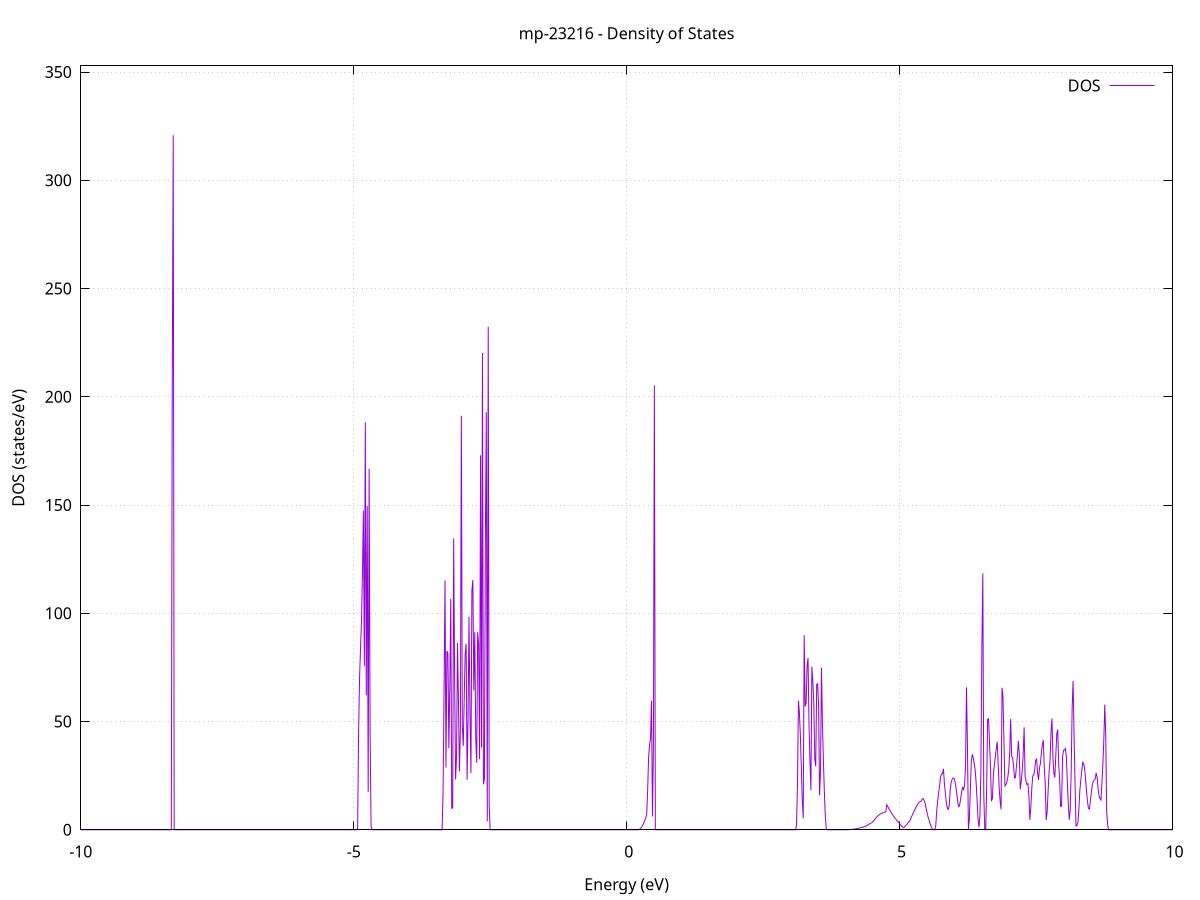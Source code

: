 set title 'mp-23216 - Density of States'
set xlabel 'Energy (eV)'
set ylabel 'DOS (states/eV)'
set grid
set xrange [-10:10]
set yrange [0:352.880]
set xzeroaxis lt -1
set terminal png size 800,600
set output 'mp-23216_dos_gnuplot.png'
plot '-' using 1:2 with lines title 'DOS'
-24.757000 0.000000
-24.739400 0.000000
-24.721800 0.000000
-24.704200 0.000000
-24.686600 0.000000
-24.669000 0.000000
-24.651400 0.000000
-24.633800 0.000000
-24.616200 0.000000
-24.598600 0.000000
-24.581000 0.000000
-24.563500 0.000000
-24.545900 0.000000
-24.528300 0.000000
-24.510700 0.000000
-24.493100 0.000000
-24.475500 0.000000
-24.457900 0.000000
-24.440300 0.000000
-24.422700 0.000000
-24.405100 0.000000
-24.387500 0.000000
-24.369900 0.000000
-24.352300 0.000000
-24.334700 0.000000
-24.317100 0.000000
-24.299500 0.000000
-24.282000 0.000000
-24.264400 0.000000
-24.246800 0.000000
-24.229200 0.000000
-24.211600 0.000000
-24.194000 0.000000
-24.176400 0.000000
-24.158800 0.000000
-24.141200 0.000000
-24.123600 0.000000
-24.106000 0.000000
-24.088400 0.000000
-24.070800 0.000000
-24.053200 0.000000
-24.035600 0.000000
-24.018000 0.000000
-24.000400 0.000000
-23.982900 0.000000
-23.965300 0.000000
-23.947700 0.000000
-23.930100 0.000000
-23.912500 0.000000
-23.894900 0.000000
-23.877300 0.000000
-23.859700 0.000000
-23.842100 0.000000
-23.824500 0.000000
-23.806900 0.000000
-23.789300 0.000000
-23.771700 0.000000
-23.754100 0.000000
-23.736500 0.000000
-23.718900 0.000000
-23.701300 0.000000
-23.683800 0.000000
-23.666200 0.000000
-23.648600 0.000000
-23.631000 0.000000
-23.613400 0.000000
-23.595800 0.000000
-23.578200 0.000000
-23.560600 0.000000
-23.543000 0.000000
-23.525400 0.000000
-23.507800 0.000000
-23.490200 0.000000
-23.472600 0.000000
-23.455000 0.000000
-23.437400 0.000000
-23.419800 0.000000
-23.402300 0.000000
-23.384700 0.000000
-23.367100 0.000000
-23.349500 0.000000
-23.331900 0.000000
-23.314300 0.000000
-23.296700 0.000000
-23.279100 0.000000
-23.261500 0.000000
-23.243900 0.000000
-23.226300 0.000000
-23.208700 0.000000
-23.191100 0.000000
-23.173500 0.000000
-23.155900 0.000000
-23.138300 0.000000
-23.120700 0.000000
-23.103200 0.000000
-23.085600 0.000000
-23.068000 0.000000
-23.050400 0.000000
-23.032800 0.000000
-23.015200 0.000000
-22.997600 0.000000
-22.980000 0.000000
-22.962400 0.000000
-22.944800 0.000000
-22.927200 0.000000
-22.909600 0.000000
-22.892000 0.000000
-22.874400 0.000000
-22.856800 0.000000
-22.839200 0.000000
-22.821600 0.000000
-22.804100 0.000000
-22.786500 0.000000
-22.768900 0.000000
-22.751300 0.000000
-22.733700 0.000000
-22.716100 0.000000
-22.698500 0.000000
-22.680900 0.000000
-22.663300 0.000000
-22.645700 0.000000
-22.628100 0.000000
-22.610500 0.000000
-22.592900 0.000000
-22.575300 0.000000
-22.557700 0.000000
-22.540100 0.000000
-22.522600 0.000000
-22.505000 0.000000
-22.487400 0.000000
-22.469800 0.000000
-22.452200 0.000000
-22.434600 0.000000
-22.417000 0.000000
-22.399400 0.000000
-22.381800 0.000000
-22.364200 0.000000
-22.346600 0.000000
-22.329000 0.000000
-22.311400 0.000000
-22.293800 0.000000
-22.276200 0.000000
-22.258600 0.000000
-22.241000 0.000000
-22.223500 0.000000
-22.205900 0.000000
-22.188300 0.000000
-22.170700 0.000000
-22.153100 0.000000
-22.135500 0.000000
-22.117900 0.000000
-22.100300 0.000000
-22.082700 0.000000
-22.065100 0.000000
-22.047500 0.000000
-22.029900 0.000000
-22.012300 0.000000
-21.994700 0.000000
-21.977100 0.000000
-21.959500 0.000000
-21.942000 0.000000
-21.924400 0.000000
-21.906800 0.000000
-21.889200 0.000000
-21.871600 0.000000
-21.854000 0.000000
-21.836400 0.000000
-21.818800 0.000000
-21.801200 0.000000
-21.783600 0.000000
-21.766000 0.000000
-21.748400 0.000000
-21.730800 0.000000
-21.713200 0.000000
-21.695600 0.000000
-21.678000 0.000000
-21.660400 0.000000
-21.642900 0.000000
-21.625300 0.000000
-21.607700 0.000000
-21.590100 0.000000
-21.572500 0.000000
-21.554900 0.000000
-21.537300 0.000000
-21.519700 0.000000
-21.502100 0.000000
-21.484500 0.000000
-21.466900 0.000000
-21.449300 0.000000
-21.431700 0.000000
-21.414100 0.000000
-21.396500 0.000000
-21.378900 0.000000
-21.361300 0.000000
-21.343800 0.000000
-21.326200 0.000000
-21.308600 0.000000
-21.291000 0.000000
-21.273400 0.000000
-21.255800 0.000000
-21.238200 0.000000
-21.220600 0.000000
-21.203000 0.000000
-21.185400 0.000000
-21.167800 0.000000
-21.150200 0.000000
-21.132600 0.000000
-21.115000 0.000000
-21.097400 0.000000
-21.079800 0.000000
-21.062300 0.000000
-21.044700 0.000000
-21.027100 0.000000
-21.009500 0.000000
-20.991900 0.000000
-20.974300 0.000000
-20.956700 0.000000
-20.939100 0.000000
-20.921500 0.000000
-20.903900 0.000000
-20.886300 0.000000
-20.868700 0.000000
-20.851100 0.000000
-20.833500 0.000000
-20.815900 0.000000
-20.798300 0.000000
-20.780700 0.000000
-20.763200 0.000000
-20.745600 0.000000
-20.728000 0.000000
-20.710400 0.000000
-20.692800 0.000000
-20.675200 0.000000
-20.657600 0.000000
-20.640000 0.000000
-20.622400 0.000000
-20.604800 0.000000
-20.587200 0.000000
-20.569600 0.000000
-20.552000 0.000000
-20.534400 0.000000
-20.516800 0.000000
-20.499200 0.000000
-20.481600 0.000000
-20.464100 0.000000
-20.446500 0.000000
-20.428900 0.000000
-20.411300 0.000000
-20.393700 0.000000
-20.376100 0.000000
-20.358500 0.000000
-20.340900 0.000000
-20.323300 0.000000
-20.305700 0.000000
-20.288100 0.000000
-20.270500 0.000000
-20.252900 0.000000
-20.235300 0.000000
-20.217700 0.000000
-20.200100 0.000000
-20.182600 0.000000
-20.165000 0.000000
-20.147400 0.000000
-20.129800 0.000000
-20.112200 0.000000
-20.094600 0.000000
-20.077000 0.000000
-20.059400 0.000000
-20.041800 0.000000
-20.024200 0.000000
-20.006600 0.000000
-19.989000 0.000000
-19.971400 0.000000
-19.953800 0.000000
-19.936200 0.000000
-19.918600 0.000000
-19.901000 0.000000
-19.883500 0.000000
-19.865900 0.000000
-19.848300 0.000000
-19.830700 0.000000
-19.813100 0.000000
-19.795500 0.000000
-19.777900 0.000000
-19.760300 0.000000
-19.742700 0.000000
-19.725100 0.000000
-19.707500 0.000000
-19.689900 0.000000
-19.672300 0.000000
-19.654700 0.000000
-19.637100 0.000000
-19.619500 0.000000
-19.601900 0.000000
-19.584400 0.000000
-19.566800 0.000000
-19.549200 0.000000
-19.531600 0.000000
-19.514000 0.000000
-19.496400 0.000000
-19.478800 0.000000
-19.461200 0.000000
-19.443600 0.000000
-19.426000 0.000000
-19.408400 0.000000
-19.390800 0.000000
-19.373200 0.000000
-19.355600 0.000000
-19.338000 0.000000
-19.320400 0.000000
-19.302900 0.000000
-19.285300 0.000000
-19.267700 0.000000
-19.250100 0.000000
-19.232500 0.000000
-19.214900 0.000000
-19.197300 0.000000
-19.179700 0.000000
-19.162100 0.000000
-19.144500 0.000000
-19.126900 0.000000
-19.109300 0.000000
-19.091700 0.000000
-19.074100 0.000000
-19.056500 0.000000
-19.038900 0.000000
-19.021300 0.000000
-19.003800 0.000000
-18.986200 0.000000
-18.968600 0.000000
-18.951000 0.000000
-18.933400 0.000000
-18.915800 0.000000
-18.898200 0.000000
-18.880600 0.000000
-18.863000 0.000000
-18.845400 0.000000
-18.827800 0.000000
-18.810200 0.000000
-18.792600 0.000000
-18.775000 0.000000
-18.757400 0.000000
-18.739800 0.000000
-18.722200 0.000000
-18.704700 0.000000
-18.687100 0.000000
-18.669500 0.000000
-18.651900 0.000000
-18.634300 0.000000
-18.616700 0.000000
-18.599100 0.000000
-18.581500 0.000000
-18.563900 0.000000
-18.546300 0.000000
-18.528700 0.000000
-18.511100 0.000000
-18.493500 0.000000
-18.475900 0.000000
-18.458300 0.000000
-18.440700 0.000000
-18.423200 0.000000
-18.405600 0.000000
-18.388000 0.000000
-18.370400 0.000000
-18.352800 0.000000
-18.335200 0.000000
-18.317600 0.000000
-18.300000 0.000000
-18.282400 0.000000
-18.264800 0.000000
-18.247200 0.000000
-18.229600 0.000000
-18.212000 0.000000
-18.194400 0.000000
-18.176800 0.000000
-18.159200 0.000000
-18.141600 0.000000
-18.124100 0.000000
-18.106500 0.000000
-18.088900 0.000000
-18.071300 0.000000
-18.053700 0.000000
-18.036100 0.000000
-18.018500 0.000000
-18.000900 0.000000
-17.983300 0.000000
-17.965700 0.000000
-17.948100 0.000000
-17.930500 0.000000
-17.912900 0.000000
-17.895300 0.000000
-17.877700 0.000000
-17.860100 0.000000
-17.842500 0.000000
-17.825000 0.000000
-17.807400 0.000000
-17.789800 0.000000
-17.772200 0.000000
-17.754600 0.000000
-17.737000 0.000000
-17.719400 0.000000
-17.701800 0.000000
-17.684200 0.000000
-17.666600 0.000000
-17.649000 0.000000
-17.631400 0.000000
-17.613800 0.000000
-17.596200 0.000000
-17.578600 0.000000
-17.561000 0.000000
-17.543500 0.000000
-17.525900 0.000000
-17.508300 0.000000
-17.490700 0.000000
-17.473100 0.000000
-17.455500 0.000000
-17.437900 0.000000
-17.420300 0.000000
-17.402700 0.000000
-17.385100 0.000000
-17.367500 0.000000
-17.349900 0.000000
-17.332300 0.000000
-17.314700 0.000000
-17.297100 0.000000
-17.279500 0.000000
-17.261900 0.000000
-17.244400 0.000000
-17.226800 0.000000
-17.209200 0.000000
-17.191600 0.000000
-17.174000 0.000000
-17.156400 0.000000
-17.138800 0.000000
-17.121200 0.000000
-17.103600 0.000000
-17.086000 0.000000
-17.068400 0.000000
-17.050800 0.000000
-17.033200 0.000000
-17.015600 0.000000
-16.998000 0.000000
-16.980400 0.000000
-16.962800 0.000000
-16.945300 0.000000
-16.927700 0.000000
-16.910100 0.000000
-16.892500 0.000000
-16.874900 0.000000
-16.857300 0.000000
-16.839700 0.000000
-16.822100 0.000000
-16.804500 0.000000
-16.786900 0.000000
-16.769300 0.000000
-16.751700 0.000000
-16.734100 0.000000
-16.716500 0.000000
-16.698900 0.000000
-16.681300 0.000000
-16.663800 0.000000
-16.646200 0.000000
-16.628600 0.000000
-16.611000 0.000000
-16.593400 0.000000
-16.575800 0.000000
-16.558200 0.000000
-16.540600 0.000000
-16.523000 0.000000
-16.505400 0.000000
-16.487800 0.000000
-16.470200 0.000000
-16.452600 0.000000
-16.435000 0.000000
-16.417400 0.000000
-16.399800 0.000000
-16.382200 0.000000
-16.364700 0.000000
-16.347100 0.000000
-16.329500 0.000000
-16.311900 0.000000
-16.294300 0.000000
-16.276700 0.000000
-16.259100 0.000000
-16.241500 0.000000
-16.223900 0.000000
-16.206300 0.000000
-16.188700 0.000000
-16.171100 0.000000
-16.153500 0.000000
-16.135900 0.000000
-16.118300 0.000000
-16.100700 0.000000
-16.083100 0.000000
-16.065600 0.000000
-16.048000 0.000000
-16.030400 0.000000
-16.012800 0.000000
-15.995200 0.000000
-15.977600 0.000000
-15.960000 0.000000
-15.942400 0.000000
-15.924800 0.000000
-15.907200 0.000000
-15.889600 0.000000
-15.872000 10.724600
-15.854400 101.477800
-15.836800 117.515300
-15.819200 420.176900
-15.801600 0.000000
-15.784100 0.000000
-15.766500 0.000000
-15.748900 0.000000
-15.731300 0.000000
-15.713700 0.000000
-15.696100 0.000000
-15.678500 0.000000
-15.660900 0.000000
-15.643300 0.000000
-15.625700 0.000000
-15.608100 0.000000
-15.590500 0.000000
-15.572900 0.000000
-15.555300 0.000000
-15.537700 0.000000
-15.520100 0.000000
-15.502500 0.000000
-15.485000 0.000000
-15.467400 0.000000
-15.449800 0.000000
-15.432200 0.000000
-15.414600 0.000000
-15.397000 0.000000
-15.379400 0.000000
-15.361800 0.000000
-15.344200 0.000000
-15.326600 0.000000
-15.309000 0.000000
-15.291400 211.716500
-15.273800 554.254300
-15.256200 466.461200
-15.238600 0.017600
-15.221000 0.000000
-15.203400 0.000000
-15.185900 0.000000
-15.168300 0.000000
-15.150700 0.000000
-15.133100 0.000000
-15.115500 0.000000
-15.097900 0.000000
-15.080300 0.000000
-15.062700 0.000000
-15.045100 0.000000
-15.027500 0.000000
-15.009900 0.000000
-14.992300 0.000000
-14.974700 0.000000
-14.957100 0.000000
-14.939500 0.000000
-14.921900 0.000000
-14.904400 0.000000
-14.886800 0.000000
-14.869200 0.000000
-14.851600 0.000000
-14.834000 0.000000
-14.816400 0.000000
-14.798800 0.000000
-14.781200 0.000000
-14.763600 0.000000
-14.746000 0.000000
-14.728400 0.000000
-14.710800 0.000000
-14.693200 0.000000
-14.675600 0.000000
-14.658000 0.000000
-14.640400 0.000000
-14.622800 0.000000
-14.605300 0.000000
-14.587700 0.000000
-14.570100 0.000000
-14.552500 0.000000
-14.534900 0.000000
-14.517300 0.000000
-14.499700 0.000000
-14.482100 0.000000
-14.464500 0.000000
-14.446900 0.000000
-14.429300 0.000000
-14.411700 0.000000
-14.394100 0.000000
-14.376500 0.000000
-14.358900 0.000000
-14.341300 0.000000
-14.323700 0.000000
-14.306200 0.000000
-14.288600 0.000000
-14.271000 0.000000
-14.253400 0.000000
-14.235800 0.000000
-14.218200 0.000000
-14.200600 0.000000
-14.183000 0.000000
-14.165400 0.000000
-14.147800 0.000000
-14.130200 0.000000
-14.112600 0.000000
-14.095000 0.000000
-14.077400 0.000000
-14.059800 0.000000
-14.042200 0.000000
-14.024700 0.000000
-14.007100 0.000000
-13.989500 0.000000
-13.971900 0.000000
-13.954300 0.000000
-13.936700 0.000000
-13.919100 0.000000
-13.901500 0.000000
-13.883900 0.000000
-13.866300 0.000000
-13.848700 0.000000
-13.831100 0.000000
-13.813500 0.000000
-13.795900 0.000000
-13.778300 0.000000
-13.760700 0.000000
-13.743100 0.000000
-13.725600 0.000000
-13.708000 0.000000
-13.690400 0.000000
-13.672800 0.000000
-13.655200 0.000000
-13.637600 0.000000
-13.620000 0.000000
-13.602400 0.000000
-13.584800 0.000000
-13.567200 0.000000
-13.549600 0.000000
-13.532000 0.000000
-13.514400 0.000000
-13.496800 0.000000
-13.479200 0.000000
-13.461600 0.000000
-13.444000 0.000000
-13.426500 0.000000
-13.408900 0.000000
-13.391300 0.000000
-13.373700 0.000000
-13.356100 0.000000
-13.338500 0.000000
-13.320900 0.000000
-13.303300 0.000000
-13.285700 0.000000
-13.268100 0.000000
-13.250500 0.000000
-13.232900 0.000000
-13.215300 0.000000
-13.197700 0.000000
-13.180100 0.000000
-13.162500 0.000000
-13.145000 0.000000
-13.127400 0.000000
-13.109800 0.000000
-13.092200 0.000000
-13.074600 0.000000
-13.057000 0.000000
-13.039400 0.000000
-13.021800 0.000000
-13.004200 0.000000
-12.986600 0.000000
-12.969000 0.000000
-12.951400 0.000000
-12.933800 0.000000
-12.916200 0.000000
-12.898600 0.000000
-12.881000 0.000000
-12.863400 0.000000
-12.845900 0.000000
-12.828300 0.000000
-12.810700 0.000000
-12.793100 0.000000
-12.775500 0.000000
-12.757900 0.000000
-12.740300 0.000000
-12.722700 0.000000
-12.705100 0.000000
-12.687500 0.000000
-12.669900 0.000000
-12.652300 0.000000
-12.634700 0.000000
-12.617100 0.000000
-12.599500 0.000000
-12.581900 0.000000
-12.564300 0.000000
-12.546800 0.000000
-12.529200 0.000000
-12.511600 0.000000
-12.494000 0.000000
-12.476400 0.000000
-12.458800 0.000000
-12.441200 0.000000
-12.423600 0.000000
-12.406000 0.000000
-12.388400 0.000000
-12.370800 0.000000
-12.353200 0.000000
-12.335600 0.000000
-12.318000 0.000000
-12.300400 0.000000
-12.282800 0.000000
-12.265300 0.000000
-12.247700 0.000000
-12.230100 0.000000
-12.212500 0.000000
-12.194900 0.000000
-12.177300 0.000000
-12.159700 0.000000
-12.142100 0.000000
-12.124500 0.000000
-12.106900 0.000000
-12.089300 0.000000
-12.071700 0.000000
-12.054100 0.000000
-12.036500 0.000000
-12.018900 0.000000
-12.001300 0.000000
-11.983700 0.000000
-11.966200 0.000000
-11.948600 0.000000
-11.931000 0.000000
-11.913400 0.000000
-11.895800 0.000000
-11.878200 0.000000
-11.860600 0.000000
-11.843000 0.000000
-11.825400 0.000000
-11.807800 0.000000
-11.790200 0.000000
-11.772600 0.000000
-11.755000 0.000000
-11.737400 0.000000
-11.719800 0.000000
-11.702200 0.000000
-11.684600 0.000000
-11.667100 0.000000
-11.649500 0.000000
-11.631900 0.000000
-11.614300 0.000000
-11.596700 0.000000
-11.579100 0.000000
-11.561500 0.000000
-11.543900 0.000000
-11.526300 0.000000
-11.508700 0.000000
-11.491100 0.000000
-11.473500 0.000000
-11.455900 0.000000
-11.438300 0.000000
-11.420700 0.000000
-11.403100 0.000000
-11.385600 0.000000
-11.368000 0.000000
-11.350400 0.000000
-11.332800 0.000000
-11.315200 0.000000
-11.297600 0.000000
-11.280000 0.000000
-11.262400 0.000000
-11.244800 0.000000
-11.227200 0.000000
-11.209600 0.000000
-11.192000 0.000000
-11.174400 0.000000
-11.156800 0.000000
-11.139200 0.000000
-11.121600 0.000000
-11.104000 0.000000
-11.086500 0.000000
-11.068900 0.000000
-11.051300 0.000000
-11.033700 0.000000
-11.016100 0.000000
-10.998500 0.000000
-10.980900 0.000000
-10.963300 0.000000
-10.945700 0.000000
-10.928100 0.000000
-10.910500 0.000000
-10.892900 0.000000
-10.875300 0.000000
-10.857700 0.000000
-10.840100 0.000000
-10.822500 0.000000
-10.804900 0.000000
-10.787400 0.000000
-10.769800 0.000000
-10.752200 0.000000
-10.734600 0.000000
-10.717000 0.000000
-10.699400 0.000000
-10.681800 0.000000
-10.664200 0.000000
-10.646600 0.000000
-10.629000 0.000000
-10.611400 0.000000
-10.593800 0.000000
-10.576200 0.000000
-10.558600 0.000000
-10.541000 0.000000
-10.523400 0.000000
-10.505900 0.000000
-10.488300 0.000000
-10.470700 0.000000
-10.453100 0.000000
-10.435500 0.000000
-10.417900 0.000000
-10.400300 0.000000
-10.382700 0.000000
-10.365100 0.000000
-10.347500 0.000000
-10.329900 0.000000
-10.312300 0.000000
-10.294700 0.000000
-10.277100 0.000000
-10.259500 0.000000
-10.241900 0.000000
-10.224300 0.000000
-10.206800 0.000000
-10.189200 0.000000
-10.171600 0.000000
-10.154000 0.000000
-10.136400 0.000000
-10.118800 0.000000
-10.101200 0.000000
-10.083600 0.000000
-10.066000 0.000000
-10.048400 0.000000
-10.030800 0.000000
-10.013200 0.000000
-9.995600 0.000000
-9.978000 0.000000
-9.960400 0.000000
-9.942800 0.000000
-9.925200 0.000000
-9.907700 0.000000
-9.890100 0.000000
-9.872500 0.000000
-9.854900 0.000000
-9.837300 0.000000
-9.819700 0.000000
-9.802100 0.000000
-9.784500 0.000000
-9.766900 0.000000
-9.749300 0.000000
-9.731700 0.000000
-9.714100 0.000000
-9.696500 0.000000
-9.678900 0.000000
-9.661300 0.000000
-9.643700 0.000000
-9.626200 0.000000
-9.608600 0.000000
-9.591000 0.000000
-9.573400 0.000000
-9.555800 0.000000
-9.538200 0.000000
-9.520600 0.000000
-9.503000 0.000000
-9.485400 0.000000
-9.467800 0.000000
-9.450200 0.000000
-9.432600 0.000000
-9.415000 0.000000
-9.397400 0.000000
-9.379800 0.000000
-9.362200 0.000000
-9.344600 0.000000
-9.327100 0.000000
-9.309500 0.000000
-9.291900 0.000000
-9.274300 0.000000
-9.256700 0.000000
-9.239100 0.000000
-9.221500 0.000000
-9.203900 0.000000
-9.186300 0.000000
-9.168700 0.000000
-9.151100 0.000000
-9.133500 0.000000
-9.115900 0.000000
-9.098300 0.000000
-9.080700 0.000000
-9.063100 0.000000
-9.045500 0.000000
-9.028000 0.000000
-9.010400 0.000000
-8.992800 0.000000
-8.975200 0.000000
-8.957600 0.000000
-8.940000 0.000000
-8.922400 0.000000
-8.904800 0.000000
-8.887200 0.000000
-8.869600 0.000000
-8.852000 0.000000
-8.834400 0.000000
-8.816800 0.000000
-8.799200 0.000000
-8.781600 0.000000
-8.764000 0.000000
-8.746500 0.000000
-8.728900 0.000000
-8.711300 0.000000
-8.693700 0.000000
-8.676100 0.000000
-8.658500 0.000000
-8.640900 0.000000
-8.623300 0.000000
-8.605700 0.000000
-8.588100 0.000000
-8.570500 0.000000
-8.552900 0.000000
-8.535300 0.000000
-8.517700 0.000000
-8.500100 0.000000
-8.482500 0.000000
-8.464900 0.000000
-8.447400 0.000000
-8.429800 0.000000
-8.412200 0.000000
-8.394600 0.000000
-8.377000 0.000000
-8.359400 0.000000
-8.341800 0.000000
-8.324200 206.878000
-8.306600 320.799900
-8.289000 0.000000
-8.271400 0.000000
-8.253800 0.000000
-8.236200 0.000000
-8.218600 0.000000
-8.201000 0.000000
-8.183400 0.000000
-8.165800 0.000000
-8.148300 0.000000
-8.130700 0.000000
-8.113100 0.000000
-8.095500 0.000000
-8.077900 0.000000
-8.060300 0.000000
-8.042700 0.000000
-8.025100 0.000000
-8.007500 0.000000
-7.989900 0.000000
-7.972300 0.000000
-7.954700 0.000000
-7.937100 0.000000
-7.919500 0.000000
-7.901900 0.000000
-7.884300 0.000000
-7.866800 0.000000
-7.849200 0.000000
-7.831600 0.000000
-7.814000 0.000000
-7.796400 0.000000
-7.778800 0.000000
-7.761200 0.000000
-7.743600 0.000000
-7.726000 0.000000
-7.708400 0.000000
-7.690800 0.000000
-7.673200 0.000000
-7.655600 0.000000
-7.638000 0.000000
-7.620400 0.000000
-7.602800 0.000000
-7.585200 0.000000
-7.567700 0.000000
-7.550100 0.000000
-7.532500 0.000000
-7.514900 0.000000
-7.497300 0.000000
-7.479700 0.000000
-7.462100 0.000000
-7.444500 0.000000
-7.426900 0.000000
-7.409300 0.000000
-7.391700 0.000000
-7.374100 0.000000
-7.356500 0.000000
-7.338900 0.000000
-7.321300 0.000000
-7.303700 0.000000
-7.286200 0.000000
-7.268600 0.000000
-7.251000 0.000000
-7.233400 0.000000
-7.215800 0.000000
-7.198200 0.000000
-7.180600 0.000000
-7.163000 0.000000
-7.145400 0.000000
-7.127800 0.000000
-7.110200 0.000000
-7.092600 0.000000
-7.075000 0.000000
-7.057400 0.000000
-7.039800 0.000000
-7.022200 0.000000
-7.004600 0.000000
-6.987100 0.000000
-6.969500 0.000000
-6.951900 0.000000
-6.934300 0.000000
-6.916700 0.000000
-6.899100 0.000000
-6.881500 0.000000
-6.863900 0.000000
-6.846300 0.000000
-6.828700 0.000000
-6.811100 0.000000
-6.793500 0.000000
-6.775900 0.000000
-6.758300 0.000000
-6.740700 0.000000
-6.723100 0.000000
-6.705500 0.000000
-6.688000 0.000000
-6.670400 0.000000
-6.652800 0.000000
-6.635200 0.000000
-6.617600 0.000000
-6.600000 0.000000
-6.582400 0.000000
-6.564800 0.000000
-6.547200 0.000000
-6.529600 0.000000
-6.512000 0.000000
-6.494400 0.000000
-6.476800 0.000000
-6.459200 0.000000
-6.441600 0.000000
-6.424000 0.000000
-6.406500 0.000000
-6.388900 0.000000
-6.371300 0.000000
-6.353700 0.000000
-6.336100 0.000000
-6.318500 0.000000
-6.300900 0.000000
-6.283300 0.000000
-6.265700 0.000000
-6.248100 0.000000
-6.230500 0.000000
-6.212900 0.000000
-6.195300 0.000000
-6.177700 0.000000
-6.160100 0.000000
-6.142500 0.000000
-6.124900 0.000000
-6.107400 0.000000
-6.089800 0.000000
-6.072200 0.000000
-6.054600 0.000000
-6.037000 0.000000
-6.019400 0.000000
-6.001800 0.000000
-5.984200 0.000000
-5.966600 0.000000
-5.949000 0.000000
-5.931400 0.000000
-5.913800 0.000000
-5.896200 0.000000
-5.878600 0.000000
-5.861000 0.000000
-5.843400 0.000000
-5.825800 0.000000
-5.808300 0.000000
-5.790700 0.000000
-5.773100 0.000000
-5.755500 0.000000
-5.737900 0.000000
-5.720300 0.000000
-5.702700 0.000000
-5.685100 0.000000
-5.667500 0.000000
-5.649900 0.000000
-5.632300 0.000000
-5.614700 0.000000
-5.597100 0.000000
-5.579500 0.000000
-5.561900 0.000000
-5.544300 0.000000
-5.526800 0.000000
-5.509200 0.000000
-5.491600 0.000000
-5.474000 0.000000
-5.456400 0.000000
-5.438800 0.000000
-5.421200 0.000000
-5.403600 0.000000
-5.386000 0.000000
-5.368400 0.000000
-5.350800 0.000000
-5.333200 0.000000
-5.315600 0.000000
-5.298000 0.000000
-5.280400 0.000000
-5.262800 0.000000
-5.245200 0.000000
-5.227700 0.000000
-5.210100 0.000000
-5.192500 0.000000
-5.174900 0.000000
-5.157300 0.000000
-5.139700 0.000000
-5.122100 0.000000
-5.104500 0.000000
-5.086900 0.000000
-5.069300 0.000000
-5.051700 0.000000
-5.034100 0.000000
-5.016500 0.000000
-4.998900 0.000000
-4.981300 0.000000
-4.963700 0.000000
-4.946100 0.000000
-4.928600 0.503800
-4.911000 44.457500
-4.893400 69.818400
-4.875800 83.341700
-4.858200 95.992000
-4.840600 117.493800
-4.823000 147.479500
-4.805400 75.523100
-4.787800 188.232400
-4.770200 62.069400
-4.752600 149.528800
-4.735000 17.510500
-4.717400 166.794700
-4.699800 45.205500
-4.682200 1.774400
-4.664600 0.000000
-4.647100 0.000000
-4.629500 0.000000
-4.611900 0.000000
-4.594300 0.000000
-4.576700 0.000000
-4.559100 0.000000
-4.541500 0.000000
-4.523900 0.000000
-4.506300 0.000000
-4.488700 0.000000
-4.471100 0.000000
-4.453500 0.000000
-4.435900 0.000000
-4.418300 0.000000
-4.400700 0.000000
-4.383100 0.000000
-4.365500 0.000000
-4.348000 0.000000
-4.330400 0.000000
-4.312800 0.000000
-4.295200 0.000000
-4.277600 0.000000
-4.260000 0.000000
-4.242400 0.000000
-4.224800 0.000000
-4.207200 0.000000
-4.189600 0.000000
-4.172000 0.000000
-4.154400 0.000000
-4.136800 0.000000
-4.119200 0.000000
-4.101600 0.000000
-4.084000 0.000000
-4.066400 0.000000
-4.048900 0.000000
-4.031300 0.000000
-4.013700 0.000000
-3.996100 0.000000
-3.978500 0.000000
-3.960900 0.000000
-3.943300 0.000000
-3.925700 0.000000
-3.908100 0.000000
-3.890500 0.000000
-3.872900 0.000000
-3.855300 0.000000
-3.837700 0.000000
-3.820100 0.000000
-3.802500 0.000000
-3.784900 0.000000
-3.767400 0.000000
-3.749800 0.000000
-3.732200 0.000000
-3.714600 0.000000
-3.697000 0.000000
-3.679400 0.000000
-3.661800 0.000000
-3.644200 0.000000
-3.626600 0.000000
-3.609000 0.000000
-3.591400 0.000000
-3.573800 0.000000
-3.556200 0.000000
-3.538600 0.000000
-3.521000 0.000000
-3.503400 0.000000
-3.485800 0.000000
-3.468300 0.000000
-3.450700 0.000000
-3.433100 0.000000
-3.415500 0.000000
-3.397900 0.000000
-3.380300 0.000000
-3.362700 18.145700
-3.345100 63.490900
-3.327500 115.195100
-3.309900 28.770900
-3.292300 82.526800
-3.274700 81.660200
-3.257100 37.608600
-3.239500 65.760500
-3.221900 106.678100
-3.204300 9.949300
-3.186700 10.073700
-3.169200 134.587800
-3.151600 70.380200
-3.134000 23.216000
-3.116400 33.826700
-3.098800 86.206800
-3.081200 59.023700
-3.063600 26.892500
-3.046000 45.942400
-3.028400 191.229900
-3.010800 48.061400
-2.993200 38.767600
-2.975600 61.115700
-2.958000 81.227400
-2.940400 85.943800
-2.922800 23.105700
-2.905200 51.502300
-2.887700 98.406500
-2.870100 53.776100
-2.852500 26.216000
-2.834900 110.598400
-2.817300 115.379400
-2.799700 64.366800
-2.782100 91.303300
-2.764500 42.382500
-2.746900 30.878600
-2.729300 91.303700
-2.711700 85.602100
-2.694100 32.603100
-2.676500 172.977900
-2.658900 37.985300
-2.641300 220.316700
-2.623700 20.992600
-2.606100 23.576700
-2.588600 132.239100
-2.571000 192.898300
-2.553400 3.898700
-2.535800 232.347700
-2.518200 11.659300
-2.500600 0.000000
-2.483000 0.000000
-2.465400 0.000000
-2.447800 0.000000
-2.430200 0.000000
-2.412600 0.000000
-2.395000 0.000000
-2.377400 0.000000
-2.359800 0.000000
-2.342200 0.000000
-2.324600 0.000000
-2.307000 0.000000
-2.289500 0.000000
-2.271900 0.000000
-2.254300 0.000000
-2.236700 0.000000
-2.219100 0.000000
-2.201500 0.000000
-2.183900 0.000000
-2.166300 0.000000
-2.148700 0.000000
-2.131100 0.000000
-2.113500 0.000000
-2.095900 0.000000
-2.078300 0.000000
-2.060700 0.000000
-2.043100 0.000000
-2.025500 0.000000
-2.008000 0.000000
-1.990400 0.000000
-1.972800 0.000000
-1.955200 0.000000
-1.937600 0.000000
-1.920000 0.000000
-1.902400 0.000000
-1.884800 0.000000
-1.867200 0.000000
-1.849600 0.000000
-1.832000 0.000000
-1.814400 0.000000
-1.796800 0.000000
-1.779200 0.000000
-1.761600 0.000000
-1.744000 0.000000
-1.726400 0.000000
-1.708900 0.000000
-1.691300 0.000000
-1.673700 0.000000
-1.656100 0.000000
-1.638500 0.000000
-1.620900 0.000000
-1.603300 0.000000
-1.585700 0.000000
-1.568100 0.000000
-1.550500 0.000000
-1.532900 0.000000
-1.515300 0.000000
-1.497700 0.000000
-1.480100 0.000000
-1.462500 0.000000
-1.444900 0.000000
-1.427300 0.000000
-1.409800 0.000000
-1.392200 0.000000
-1.374600 0.000000
-1.357000 0.000000
-1.339400 0.000000
-1.321800 0.000000
-1.304200 0.000000
-1.286600 0.000000
-1.269000 0.000000
-1.251400 0.000000
-1.233800 0.000000
-1.216200 0.000000
-1.198600 0.000000
-1.181000 0.000000
-1.163400 0.000000
-1.145800 0.000000
-1.128300 0.000000
-1.110700 0.000000
-1.093100 0.000000
-1.075500 0.000000
-1.057900 0.000000
-1.040300 0.000000
-1.022700 0.000000
-1.005100 0.000000
-0.987500 0.000000
-0.969900 0.000000
-0.952300 0.000000
-0.934700 0.000000
-0.917100 0.000000
-0.899500 0.000000
-0.881900 0.000000
-0.864300 0.000000
-0.846700 0.000000
-0.829200 0.000000
-0.811600 0.000000
-0.794000 0.000000
-0.776400 0.000000
-0.758800 0.000000
-0.741200 0.000000
-0.723600 0.000000
-0.706000 0.000000
-0.688400 0.000000
-0.670800 0.000000
-0.653200 0.000000
-0.635600 0.000000
-0.618000 0.000000
-0.600400 0.000000
-0.582800 0.000000
-0.565200 0.000000
-0.547600 0.000000
-0.530100 0.000000
-0.512500 0.000000
-0.494900 0.000000
-0.477300 0.000000
-0.459700 0.000000
-0.442100 0.000000
-0.424500 0.000000
-0.406900 0.000000
-0.389300 0.000000
-0.371700 0.000000
-0.354100 0.000000
-0.336500 0.000000
-0.318900 0.000000
-0.301300 0.000000
-0.283700 0.000000
-0.266100 0.000000
-0.248600 0.000000
-0.231000 0.000000
-0.213400 0.000000
-0.195800 0.000000
-0.178200 0.000000
-0.160600 0.000000
-0.143000 0.000000
-0.125400 0.000000
-0.107800 0.000000
-0.090200 0.000000
-0.072600 0.000000
-0.055000 0.000000
-0.037400 0.000000
-0.019800 0.000000
-0.002200 0.000000
0.015400 0.000000
0.033000 0.000000
0.050500 0.000000
0.068100 0.000000
0.085700 0.000000
0.103300 0.000000
0.120900 0.000000
0.138500 0.000000
0.156100 0.000000
0.173700 0.000000
0.191300 0.000000
0.208900 0.002400
0.226500 0.114700
0.244100 0.395300
0.261700 0.844300
0.279300 1.461500
0.296900 2.247000
0.314500 3.200800
0.332100 4.322800
0.349600 5.613200
0.367200 7.071900
0.384800 18.057400
0.402400 33.512000
0.420000 39.613500
0.437600 41.972400
0.455200 59.687600
0.472800 6.173500
0.490400 37.792700
0.508000 205.261400
0.525600 0.000000
0.543200 0.000000
0.560800 0.000000
0.578400 0.000000
0.596000 0.000000
0.613600 0.000000
0.631100 0.000000
0.648700 0.000000
0.666300 0.000000
0.683900 0.000000
0.701500 0.000000
0.719100 0.000000
0.736700 0.000000
0.754300 0.000000
0.771900 0.000000
0.789500 0.000000
0.807100 0.000000
0.824700 0.000000
0.842300 0.000000
0.859900 0.000000
0.877500 0.000000
0.895100 0.000000
0.912700 0.000000
0.930200 0.000000
0.947800 0.000000
0.965400 0.000000
0.983000 0.000000
1.000600 0.000000
1.018200 0.000000
1.035800 0.000000
1.053400 0.000000
1.071000 0.000000
1.088600 0.000000
1.106200 0.000000
1.123800 0.000000
1.141400 0.000000
1.159000 0.000000
1.176600 0.000000
1.194200 0.000000
1.211800 0.000000
1.229300 0.000000
1.246900 0.000000
1.264500 0.000000
1.282100 0.000000
1.299700 0.000000
1.317300 0.000000
1.334900 0.000000
1.352500 0.000000
1.370100 0.000000
1.387700 0.000000
1.405300 0.000000
1.422900 0.000000
1.440500 0.000000
1.458100 0.000000
1.475700 0.000000
1.493300 0.000000
1.510800 0.000000
1.528400 0.000000
1.546000 0.000000
1.563600 0.000000
1.581200 0.000000
1.598800 0.000000
1.616400 0.000000
1.634000 0.000000
1.651600 0.000000
1.669200 0.000000
1.686800 0.000000
1.704400 0.000000
1.722000 0.000000
1.739600 0.000000
1.757200 0.000000
1.774800 0.000000
1.792400 0.000000
1.809900 0.000000
1.827500 0.000000
1.845100 0.000000
1.862700 0.000000
1.880300 0.000000
1.897900 0.000000
1.915500 0.000000
1.933100 0.000000
1.950700 0.000000
1.968300 0.000000
1.985900 0.000000
2.003500 0.000000
2.021100 0.000000
2.038700 0.000000
2.056300 0.000000
2.073900 0.000000
2.091500 0.000000
2.109000 0.000000
2.126600 0.000000
2.144200 0.000000
2.161800 0.000000
2.179400 0.000000
2.197000 0.000000
2.214600 0.000000
2.232200 0.000000
2.249800 0.000000
2.267400 0.000000
2.285000 0.000000
2.302600 0.000000
2.320200 0.000000
2.337800 0.000000
2.355400 0.000000
2.373000 0.000000
2.390500 0.000000
2.408100 0.000000
2.425700 0.000000
2.443300 0.000000
2.460900 0.000000
2.478500 0.000000
2.496100 0.000000
2.513700 0.000000
2.531300 0.000000
2.548900 0.000000
2.566500 0.000000
2.584100 0.000000
2.601700 0.000000
2.619300 0.000000
2.636900 0.000000
2.654500 0.000000
2.672100 0.000000
2.689600 0.000000
2.707200 0.000000
2.724800 0.000000
2.742400 0.000000
2.760000 0.000000
2.777600 0.000000
2.795200 0.000000
2.812800 0.000000
2.830400 0.000000
2.848000 0.000000
2.865600 0.000000
2.883200 0.000000
2.900800 0.000000
2.918400 0.000000
2.936000 0.000000
2.953600 0.000000
2.971200 0.000000
2.988700 0.000000
3.006300 0.000000
3.023900 0.000000
3.041500 0.000000
3.059100 0.000000
3.076700 0.000000
3.094300 0.000000
3.111900 2.036000
3.129500 20.556000
3.147100 59.585500
3.164700 54.016800
3.182300 43.757300
3.199900 29.104800
3.217500 13.754300
3.235100 5.290600
3.252700 89.890800
3.270200 56.976200
3.287800 58.395200
3.305400 75.493100
3.323000 79.320100
3.340600 48.984400
3.358200 32.202200
3.375800 18.245600
3.393400 75.289000
3.411000 68.555100
3.428600 58.133100
3.446200 32.694000
3.463800 29.365500
3.481400 67.112200
3.499000 67.455100
3.516600 57.154400
3.534200 15.890500
3.551800 27.204300
3.569300 74.897900
3.586900 48.775700
3.604500 32.155900
3.622100 17.451900
3.639700 6.174700
3.657300 0.487200
3.674900 0.000000
3.692500 0.000000
3.710100 0.000000
3.727700 0.000000
3.745300 0.000000
3.762900 0.000000
3.780500 0.000000
3.798100 0.000000
3.815700 0.000000
3.833300 0.000000
3.850900 0.000000
3.868400 0.000000
3.886000 0.000000
3.903600 0.000000
3.921200 0.000000
3.938800 0.000000
3.956400 0.000000
3.974000 0.000000
3.991600 0.000000
4.009200 0.001900
4.026800 0.010500
4.044400 0.025900
4.062000 0.048100
4.079600 0.077100
4.097200 0.113000
4.114800 0.155700
4.132400 0.205200
4.149900 0.261600
4.167500 0.324800
4.185100 0.394800
4.202700 0.471700
4.220300 0.555400
4.237900 0.645900
4.255500 0.743300
4.273100 0.847500
4.290700 0.958500
4.308300 1.076400
4.325900 1.201100
4.343500 1.332600
4.361100 1.471000
4.378700 1.701900
4.396300 1.942100
4.413900 2.187200
4.431500 2.436500
4.449000 2.689800
4.466600 2.947200
4.484200 3.208700
4.501800 3.475400
4.519400 3.951600
4.537000 4.561100
4.554600 5.121600
4.572200 5.633100
4.589800 6.095600
4.607400 6.509100
4.625000 6.873600
4.642600 7.189000
4.660200 7.455400
4.677800 7.672900
4.695400 7.851900
4.713000 7.999100
4.730600 8.114400
4.748100 8.400700
4.765700 11.608900
4.783300 10.745100
4.800900 9.917300
4.818500 9.125400
4.836100 8.369400
4.853700 7.649400
4.871300 6.965200
4.888900 6.317100
4.906500 5.704900
4.924100 5.128600
4.941700 4.600700
4.959300 4.075200
4.976900 3.527500
4.994500 2.957600
5.012100 2.388300
5.029600 1.891400
5.047200 1.472000
5.064800 1.130100
5.082400 1.091200
5.100000 1.581600
5.117600 2.082900
5.135200 2.592600
5.152800 3.110600
5.170400 3.637000
5.188000 4.190900
5.205600 5.207500
5.223200 6.209000
5.240800 7.195400
5.258400 8.166800
5.276000 9.123200
5.293600 10.061900
5.311200 10.926400
5.328700 11.693800
5.346300 12.364200
5.363900 12.760300
5.381500 13.042600
5.399100 13.253500
5.416700 14.336700
5.434300 14.353300
5.451900 13.476100
5.469500 12.140300
5.487100 9.867000
5.504700 7.787100
5.522300 5.900700
5.539900 4.447500
5.557500 2.955000
5.575100 1.719800
5.592700 0.754100
5.610300 0.058000
5.627800 0.000000
5.645400 0.000000
5.663000 1.987700
5.680600 8.725700
5.698200 13.467500
5.715800 16.966200
5.733400 20.399100
5.751000 24.337600
5.768600 25.810800
5.786200 25.865600
5.803800 28.192100
5.821400 21.257100
5.839000 17.062100
5.856600 12.543200
5.874200 10.094000
5.891800 9.409500
5.909300 11.061200
5.926900 18.257900
5.944500 21.921100
5.962100 23.272800
5.979700 23.912000
5.997300 23.838900
6.014900 22.211900
6.032500 19.635700
6.050100 16.246200
6.067700 12.402800
6.085300 10.429500
6.102900 11.858500
6.120500 14.433100
6.138100 17.800100
6.155700 19.505500
6.173300 18.575200
6.190900 20.689800
6.208400 29.136700
6.226000 65.783800
6.243600 38.767300
6.261200 0.000000
6.278800 5.206100
6.296400 18.494600
6.314000 31.614000
6.331600 34.885200
6.349200 33.363800
6.366800 30.784000
6.384400 27.613700
6.402000 22.077700
6.419600 14.101900
6.437200 4.895800
6.454800 1.155100
6.472400 6.336900
6.490000 27.408300
6.507500 83.297100
6.525100 118.401100
6.542700 16.575900
6.560300 0.519600
6.577900 0.000000
6.595500 19.671700
6.613100 51.017300
6.630700 51.299800
6.648300 39.923400
6.665900 28.670000
6.683500 13.268900
6.701100 14.432000
6.718700 25.680800
6.736300 29.808100
6.753900 33.611800
6.771500 37.551000
6.789000 40.759700
6.806600 29.939000
6.824200 19.692200
6.841800 13.259400
6.859400 9.466300
6.877000 65.624900
6.894600 61.516000
6.912200 40.714700
6.929800 20.275600
6.947400 20.796100
6.965000 22.016700
6.982600 24.175300
7.000200 28.014800
7.017800 35.814100
7.035400 51.272400
7.053000 33.999100
7.070600 33.268600
7.088100 29.585200
7.105700 23.945000
7.123300 24.160000
7.140900 29.358400
7.158500 34.028400
7.176100 41.116500
7.193700 35.124400
7.211300 18.725500
7.228900 22.279700
7.246500 27.004900
7.264100 34.512500
7.281700 47.327700
7.299300 24.787100
7.316900 22.513700
7.334500 20.880000
7.352100 21.291700
7.369600 15.539700
7.387200 4.569400
7.404800 10.474800
7.422400 19.190000
7.440000 24.807200
7.457600 25.407900
7.475200 27.730600
7.492800 32.056500
7.510400 32.653600
7.528000 26.453600
7.545600 23.005900
7.563200 28.715500
7.580800 30.641900
7.598400 35.680900
7.616000 39.309200
7.633600 41.399000
7.651200 28.716500
7.668700 21.256300
7.686300 4.540900
7.703900 8.311100
7.721500 18.140300
7.739100 26.589900
7.756700 32.091700
7.774300 44.929500
7.791900 51.382200
7.809500 33.401900
7.827100 26.092400
7.844700 24.127000
7.862300 34.405400
7.879900 44.367800
7.897500 46.304100
7.915100 30.011000
7.932700 23.092900
7.950300 10.914100
7.967800 10.822600
7.985400 33.467800
8.003000 36.757600
8.020600 36.828000
8.038200 37.520600
8.055800 33.581600
8.073400 21.800500
8.091000 11.749400
8.108600 4.629200
8.126200 9.232500
8.143800 26.708300
8.161400 56.311200
8.179000 68.750200
8.196600 43.507700
8.214200 21.977100
8.231800 1.761200
8.249300 2.037100
8.266900 3.415400
8.284500 9.182500
8.302100 18.181800
8.319700 22.673200
8.337300 27.011000
8.354900 31.148200
8.372500 30.552800
8.390100 28.177500
8.407700 23.186700
8.425300 17.829700
8.442900 12.932600
8.460500 9.929900
8.478100 9.564700
8.495700 13.370200
8.513300 17.312400
8.530900 20.777800
8.548400 22.445000
8.566000 22.951400
8.583600 23.456900
8.601200 26.270800
8.618800 24.389600
8.636400 18.781600
8.654000 15.783600
8.671600 14.356900
8.689200 13.765600
8.706800 21.354700
8.724400 30.296500
8.742000 41.708600
8.759600 57.800600
8.777200 43.261200
8.794800 7.932800
8.812400 2.135600
8.830000 0.012000
8.847500 0.000000
8.865100 0.000000
8.882700 0.000000
8.900300 0.000000
8.917900 0.000000
8.935500 0.000000
8.953100 0.000000
8.970700 0.000000
8.988300 0.000000
9.005900 0.000000
9.023500 0.000000
9.041100 0.000000
9.058700 0.000000
9.076300 0.000000
9.093900 0.000000
9.111500 0.000000
9.129000 0.000000
9.146600 0.000000
9.164200 0.000000
9.181800 0.000000
9.199400 0.000000
9.217000 0.000000
9.234600 0.000000
9.252200 0.000000
9.269800 0.000000
9.287400 0.000000
9.305000 0.000000
9.322600 0.000000
9.340200 0.000000
9.357800 0.000000
9.375400 0.000000
9.393000 0.000000
9.410600 0.000000
9.428100 0.000000
9.445700 0.000000
9.463300 0.000000
9.480900 0.000000
9.498500 0.000000
9.516100 0.000000
9.533700 0.000000
9.551300 0.000000
9.568900 0.000000
9.586500 0.000000
9.604100 0.000000
9.621700 0.000000
9.639300 0.000000
9.656900 0.000000
9.674500 0.000000
9.692100 0.000000
9.709700 0.000000
9.727200 0.000000
9.744800 0.000000
9.762400 0.000000
9.780000 0.000000
9.797600 0.000000
9.815200 0.000000
9.832800 0.000000
9.850400 0.000000
9.868000 0.000000
9.885600 0.000000
9.903200 0.000000
9.920800 0.000000
9.938400 0.000000
9.956000 0.000000
9.973600 0.000000
9.991200 0.000000
10.008700 0.000000
10.026300 0.000000
10.043900 0.000000
10.061500 0.000000
10.079100 0.000000
10.096700 0.000000
10.114300 0.000000
10.131900 0.000000
10.149500 0.000000
10.167100 0.000000
10.184700 0.000000
10.202300 0.000000
10.219900 0.000000
10.237500 0.000000
10.255100 0.000000
10.272700 0.000000
10.290300 0.000000
10.307800 0.000000
10.325400 0.000000
10.343000 0.000000
10.360600 0.000000
10.378200 0.000000
10.395800 0.000000
10.413400 0.000000
10.431000 0.000000
e
